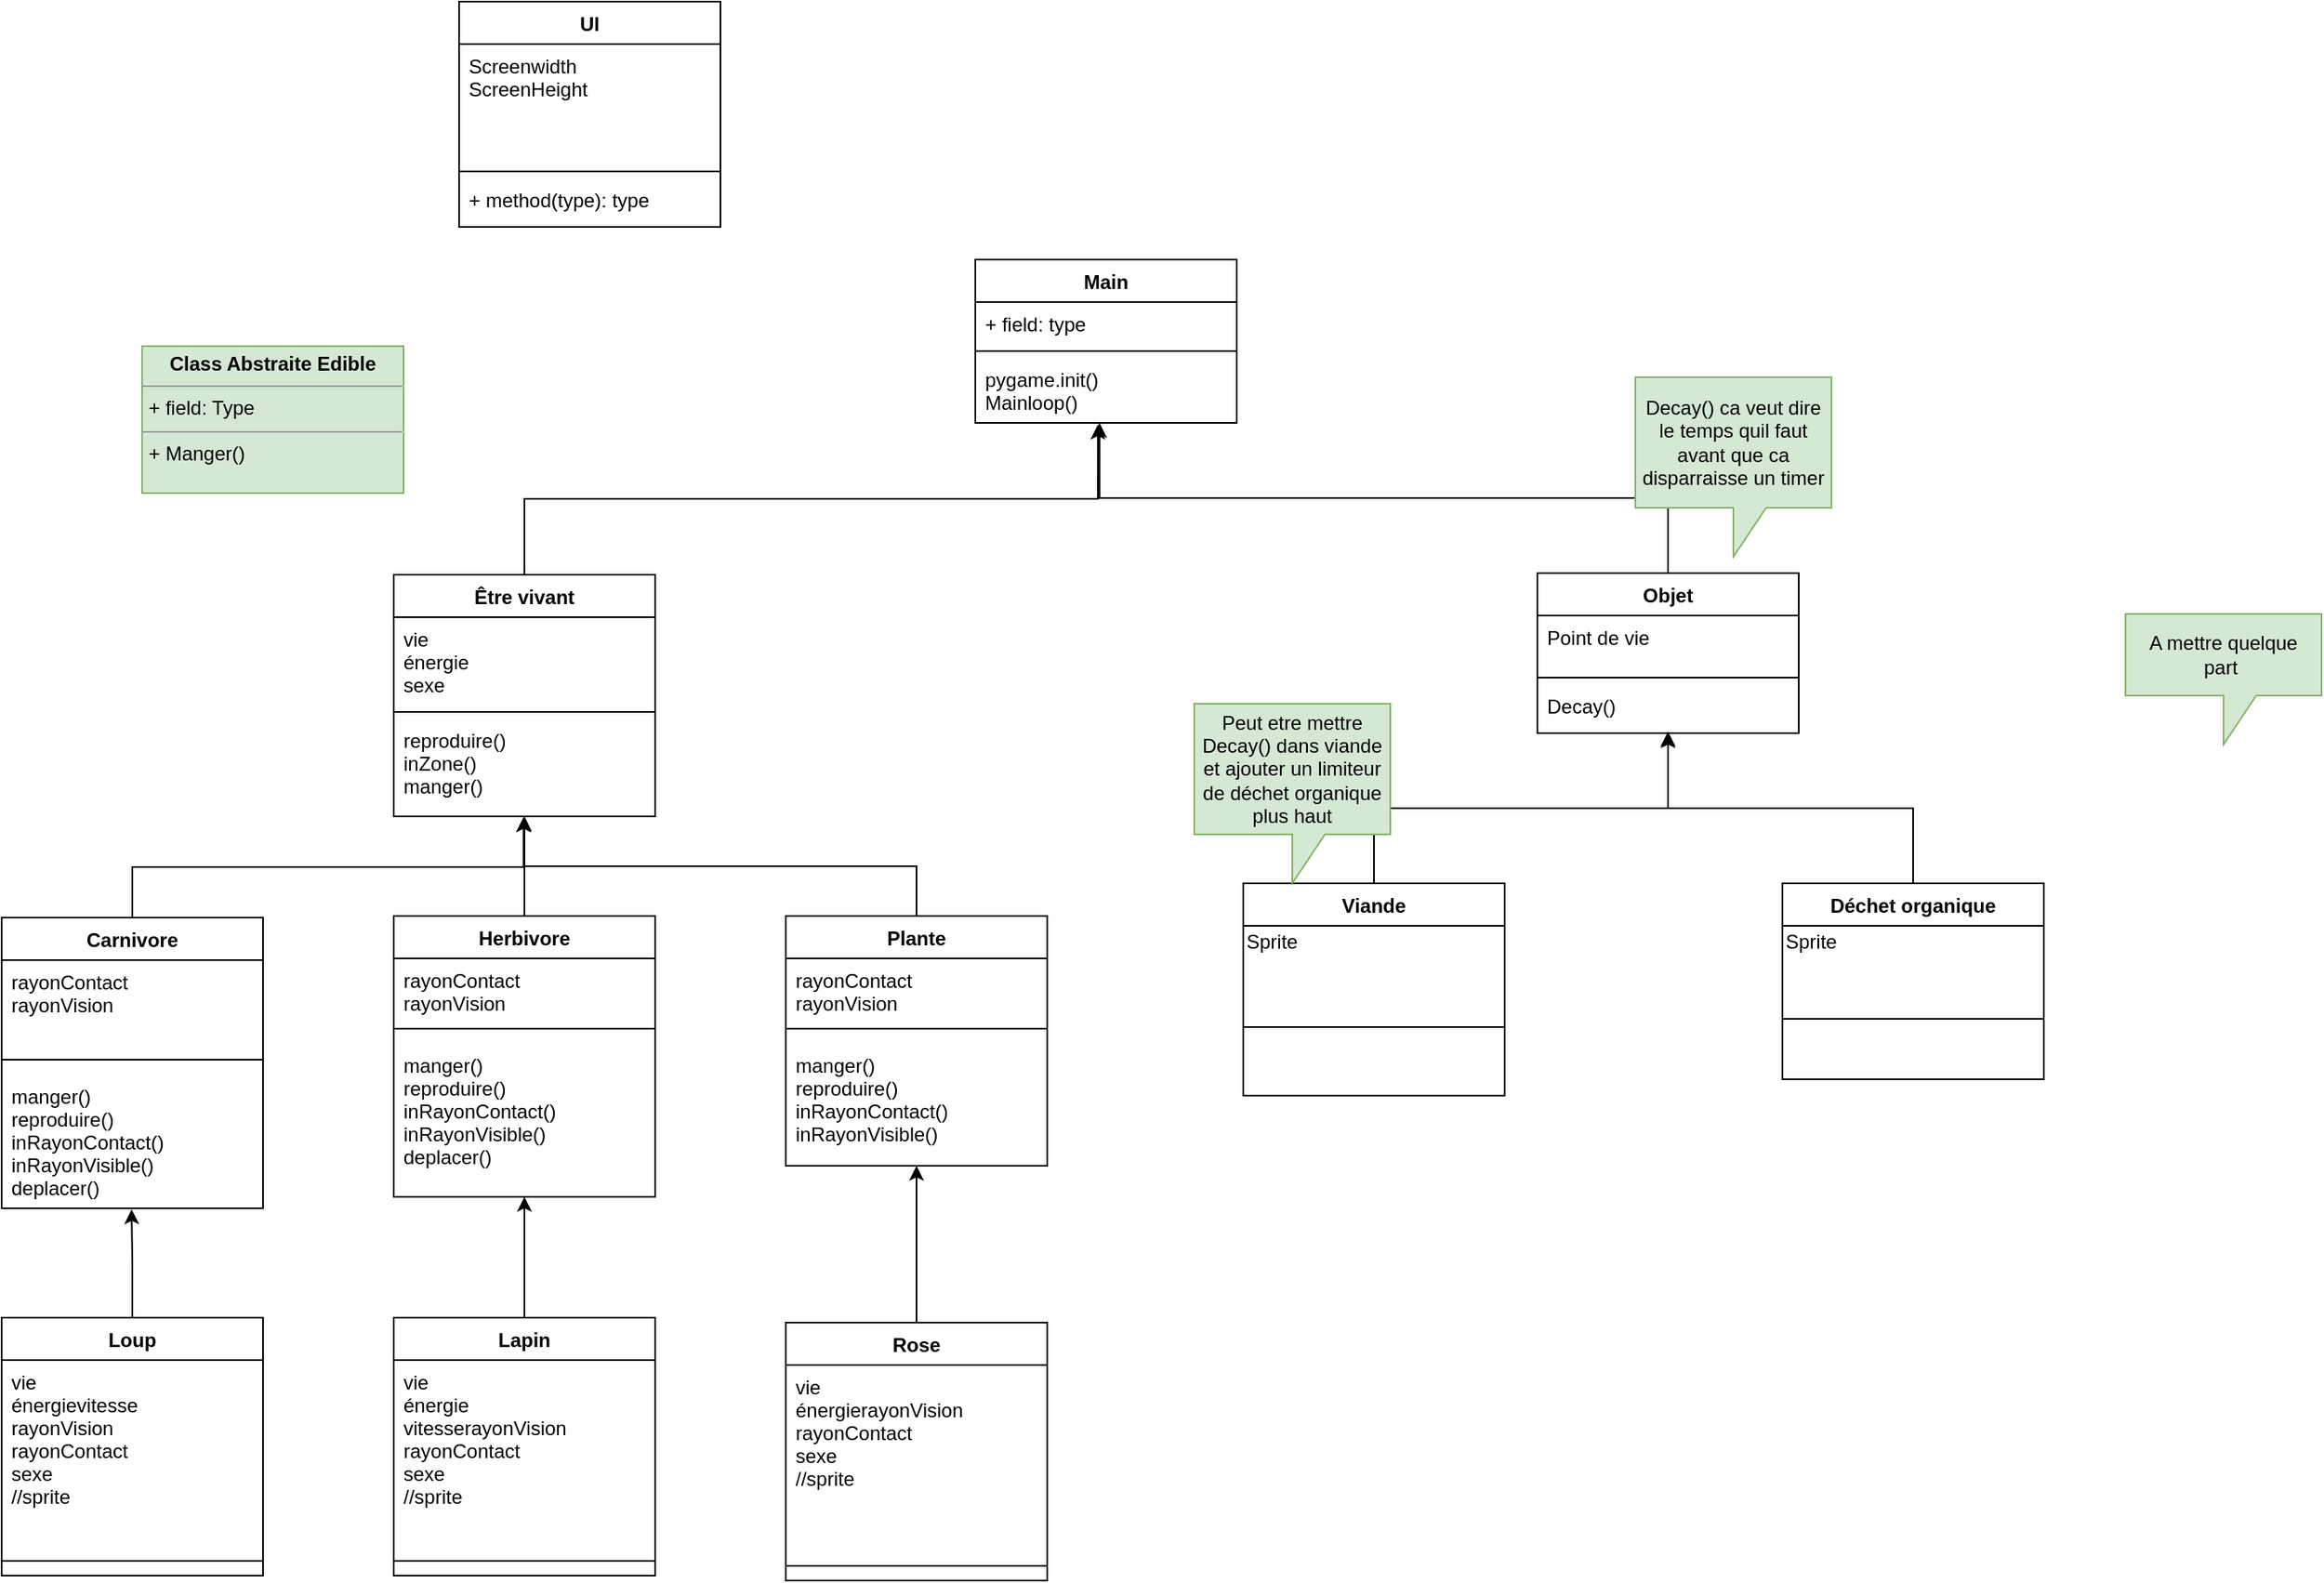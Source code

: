 <mxfile version="15.9.4" type="onedrive"><diagram id="C5RBs43oDa-KdzZeNtuy" name="Page-1"><mxGraphModel dx="2062" dy="1209" grid="0" gridSize="10" guides="1" tooltips="1" connect="1" arrows="1" fold="1" page="1" pageScale="1" pageWidth="2339" pageHeight="3300" background="none" math="0" shadow="0"><root><mxCell id="WIyWlLk6GJQsqaUBKTNV-0"/><mxCell id="WIyWlLk6GJQsqaUBKTNV-1" parent="WIyWlLk6GJQsqaUBKTNV-0"/><mxCell id="qqY5NxQBTnDj3dxJm5_0-12" style="edgeStyle=orthogonalEdgeStyle;orthogonalLoop=1;jettySize=auto;html=1;entryX=0.469;entryY=1.025;entryDx=0;entryDy=0;entryPerimeter=0;rounded=0;" parent="WIyWlLk6GJQsqaUBKTNV-1" source="qqY5NxQBTnDj3dxJm5_0-4" target="qqY5NxQBTnDj3dxJm5_0-77" edge="1"><mxGeometry relative="1" as="geometry"><mxPoint x="1171" y="299" as="targetPoint"/></mxGeometry></mxCell><mxCell id="qqY5NxQBTnDj3dxJm5_0-4" value="Être vivant" style="swimlane;fontStyle=1;align=center;verticalAlign=top;childLayout=stackLayout;horizontal=1;startSize=26;horizontalStack=0;resizeParent=1;resizeParentMax=0;resizeLast=0;collapsible=1;marginBottom=0;rounded=0;" parent="WIyWlLk6GJQsqaUBKTNV-1" vertex="1"><mxGeometry x="700" y="391" width="160" height="148" as="geometry"/></mxCell><mxCell id="qqY5NxQBTnDj3dxJm5_0-5" value="vie&#10;énergie&#10;sexe&#10;" style="text;strokeColor=none;fillColor=none;align=left;verticalAlign=top;spacingLeft=4;spacingRight=4;overflow=hidden;rotatable=0;points=[[0,0.5],[1,0.5]];portConstraint=eastwest;rounded=0;" parent="qqY5NxQBTnDj3dxJm5_0-4" vertex="1"><mxGeometry y="26" width="160" height="54" as="geometry"/></mxCell><mxCell id="qqY5NxQBTnDj3dxJm5_0-6" value="" style="line;strokeWidth=1;fillColor=none;align=left;verticalAlign=middle;spacingTop=-1;spacingLeft=3;spacingRight=3;rotatable=0;labelPosition=right;points=[];portConstraint=eastwest;rounded=0;" parent="qqY5NxQBTnDj3dxJm5_0-4" vertex="1"><mxGeometry y="80" width="160" height="8" as="geometry"/></mxCell><mxCell id="qqY5NxQBTnDj3dxJm5_0-7" value="reproduire()&#10;inZone()&#10;manger()&#10;" style="text;strokeColor=none;fillColor=none;align=left;verticalAlign=top;spacingLeft=4;spacingRight=4;overflow=hidden;rotatable=0;points=[[0,0.5],[1,0.5]];portConstraint=eastwest;rounded=0;" parent="qqY5NxQBTnDj3dxJm5_0-4" vertex="1"><mxGeometry y="88" width="160" height="60" as="geometry"/></mxCell><mxCell id="qqY5NxQBTnDj3dxJm5_0-18" style="edgeStyle=orthogonalEdgeStyle;orthogonalLoop=1;jettySize=auto;html=1;entryX=0.475;entryY=1;entryDx=0;entryDy=0;entryPerimeter=0;rounded=0;" parent="WIyWlLk6GJQsqaUBKTNV-1" source="qqY5NxQBTnDj3dxJm5_0-14" target="qqY5NxQBTnDj3dxJm5_0-77" edge="1"><mxGeometry relative="1" as="geometry"><mxPoint x="1171.32" y="298.49" as="targetPoint"/></mxGeometry></mxCell><mxCell id="qqY5NxQBTnDj3dxJm5_0-14" value="Objet" style="swimlane;fontStyle=1;align=center;verticalAlign=top;childLayout=stackLayout;horizontal=1;startSize=26;horizontalStack=0;resizeParent=1;resizeParentMax=0;resizeLast=0;collapsible=1;marginBottom=0;rounded=0;" parent="WIyWlLk6GJQsqaUBKTNV-1" vertex="1"><mxGeometry x="1400" y="390" width="160" height="98" as="geometry"/></mxCell><mxCell id="qqY5NxQBTnDj3dxJm5_0-15" value="Point de vie&#10;" style="text;strokeColor=none;fillColor=none;align=left;verticalAlign=top;spacingLeft=4;spacingRight=4;overflow=hidden;rotatable=0;points=[[0,0.5],[1,0.5]];portConstraint=eastwest;rounded=0;" parent="qqY5NxQBTnDj3dxJm5_0-14" vertex="1"><mxGeometry y="26" width="160" height="34" as="geometry"/></mxCell><mxCell id="qqY5NxQBTnDj3dxJm5_0-16" value="" style="line;strokeWidth=1;fillColor=none;align=left;verticalAlign=middle;spacingTop=-1;spacingLeft=3;spacingRight=3;rotatable=0;labelPosition=right;points=[];portConstraint=eastwest;rounded=0;" parent="qqY5NxQBTnDj3dxJm5_0-14" vertex="1"><mxGeometry y="60" width="160" height="8" as="geometry"/></mxCell><mxCell id="qqY5NxQBTnDj3dxJm5_0-17" value="Decay()" style="text;strokeColor=none;fillColor=none;align=left;verticalAlign=top;spacingLeft=4;spacingRight=4;overflow=hidden;rotatable=0;points=[[0,0.5],[1,0.5]];portConstraint=eastwest;rounded=0;" parent="qqY5NxQBTnDj3dxJm5_0-14" vertex="1"><mxGeometry y="68" width="160" height="30" as="geometry"/></mxCell><mxCell id="qqY5NxQBTnDj3dxJm5_0-27" style="edgeStyle=orthogonalEdgeStyle;orthogonalLoop=1;jettySize=auto;html=1;entryX=0.497;entryY=1.008;entryDx=0;entryDy=0;entryPerimeter=0;rounded=0;" parent="WIyWlLk6GJQsqaUBKTNV-1" source="qqY5NxQBTnDj3dxJm5_0-23" target="qqY5NxQBTnDj3dxJm5_0-7" edge="1"><mxGeometry relative="1" as="geometry"/></mxCell><mxCell id="qqY5NxQBTnDj3dxJm5_0-23" value="Carnivore" style="swimlane;fontStyle=1;align=center;verticalAlign=top;childLayout=stackLayout;horizontal=1;startSize=26;horizontalStack=0;resizeParent=1;resizeParentMax=0;resizeLast=0;collapsible=1;marginBottom=0;rounded=0;" parent="WIyWlLk6GJQsqaUBKTNV-1" vertex="1"><mxGeometry x="460" y="601" width="160" height="178" as="geometry"/></mxCell><mxCell id="qqY5NxQBTnDj3dxJm5_0-24" value="rayonContact&#10;rayonVision&#10;" style="text;strokeColor=none;fillColor=none;align=left;verticalAlign=top;spacingLeft=4;spacingRight=4;overflow=hidden;rotatable=0;points=[[0,0.5],[1,0.5]];portConstraint=eastwest;rounded=0;" parent="qqY5NxQBTnDj3dxJm5_0-23" vertex="1"><mxGeometry y="26" width="160" height="52" as="geometry"/></mxCell><mxCell id="qqY5NxQBTnDj3dxJm5_0-25" value="" style="line;strokeWidth=1;fillColor=none;align=left;verticalAlign=middle;spacingTop=-1;spacingLeft=3;spacingRight=3;rotatable=0;labelPosition=right;points=[];portConstraint=eastwest;rounded=0;" parent="qqY5NxQBTnDj3dxJm5_0-23" vertex="1"><mxGeometry y="78" width="160" height="18" as="geometry"/></mxCell><mxCell id="qqY5NxQBTnDj3dxJm5_0-26" value="manger()&#10;reproduire()&#10;inRayonContact()&#10;inRayonVisible()&#10;deplacer()&#10;" style="text;strokeColor=none;fillColor=none;align=left;verticalAlign=top;spacingLeft=4;spacingRight=4;overflow=hidden;rotatable=0;points=[[0,0.5],[1,0.5]];portConstraint=eastwest;rounded=0;" parent="qqY5NxQBTnDj3dxJm5_0-23" vertex="1"><mxGeometry y="96" width="160" height="82" as="geometry"/></mxCell><mxCell id="qqY5NxQBTnDj3dxJm5_0-33" style="edgeStyle=orthogonalEdgeStyle;orthogonalLoop=1;jettySize=auto;html=1;entryX=0.5;entryY=1;entryDx=0;entryDy=0;entryPerimeter=0;rounded=0;" parent="WIyWlLk6GJQsqaUBKTNV-1" source="qqY5NxQBTnDj3dxJm5_0-28" target="qqY5NxQBTnDj3dxJm5_0-7" edge="1"><mxGeometry relative="1" as="geometry"/></mxCell><mxCell id="qqY5NxQBTnDj3dxJm5_0-28" value="Herbivore" style="swimlane;fontStyle=1;align=center;verticalAlign=top;childLayout=stackLayout;horizontal=1;startSize=26;horizontalStack=0;resizeParent=1;resizeParentMax=0;resizeLast=0;collapsible=1;marginBottom=0;rounded=0;" parent="WIyWlLk6GJQsqaUBKTNV-1" vertex="1"><mxGeometry x="700" y="600" width="160" height="172" as="geometry"/></mxCell><mxCell id="qqY5NxQBTnDj3dxJm5_0-29" value="rayonContact&#10;rayonVision&#10;&#10;&#10;" style="text;strokeColor=none;fillColor=none;align=left;verticalAlign=top;spacingLeft=4;spacingRight=4;overflow=hidden;rotatable=0;points=[[0,0.5],[1,0.5]];portConstraint=eastwest;rounded=0;" parent="qqY5NxQBTnDj3dxJm5_0-28" vertex="1"><mxGeometry y="26" width="160" height="34" as="geometry"/></mxCell><mxCell id="qqY5NxQBTnDj3dxJm5_0-30" value="" style="line;strokeWidth=1;fillColor=none;align=left;verticalAlign=middle;spacingTop=-1;spacingLeft=3;spacingRight=3;rotatable=0;labelPosition=right;points=[];portConstraint=eastwest;rounded=0;" parent="qqY5NxQBTnDj3dxJm5_0-28" vertex="1"><mxGeometry y="60" width="160" height="18" as="geometry"/></mxCell><mxCell id="qqY5NxQBTnDj3dxJm5_0-31" value="manger()&#10;reproduire()&#10;inRayonContact()&#10;inRayonVisible()&#10;deplacer()&#10;&#10;&#10;" style="text;strokeColor=none;fillColor=none;align=left;verticalAlign=top;spacingLeft=4;spacingRight=4;overflow=hidden;rotatable=0;points=[[0,0.5],[1,0.5]];portConstraint=eastwest;rounded=0;" parent="qqY5NxQBTnDj3dxJm5_0-28" vertex="1"><mxGeometry y="78" width="160" height="94" as="geometry"/></mxCell><mxCell id="qqY5NxQBTnDj3dxJm5_0-38" style="edgeStyle=orthogonalEdgeStyle;orthogonalLoop=1;jettySize=auto;html=1;entryX=0.497;entryY=1.008;entryDx=0;entryDy=0;entryPerimeter=0;rounded=0;" parent="WIyWlLk6GJQsqaUBKTNV-1" source="qqY5NxQBTnDj3dxJm5_0-34" target="qqY5NxQBTnDj3dxJm5_0-7" edge="1"><mxGeometry relative="1" as="geometry"/></mxCell><mxCell id="qqY5NxQBTnDj3dxJm5_0-34" value="Plante" style="swimlane;fontStyle=1;align=center;verticalAlign=top;childLayout=stackLayout;horizontal=1;startSize=26;horizontalStack=0;resizeParent=1;resizeParentMax=0;resizeLast=0;collapsible=1;marginBottom=0;rounded=0;" parent="WIyWlLk6GJQsqaUBKTNV-1" vertex="1"><mxGeometry x="940" y="600" width="160" height="153" as="geometry"/></mxCell><mxCell id="qqY5NxQBTnDj3dxJm5_0-35" value="rayonContact&#10;rayonVision&#10;&#10;&#10;" style="text;strokeColor=none;fillColor=none;align=left;verticalAlign=top;spacingLeft=4;spacingRight=4;overflow=hidden;rotatable=0;points=[[0,0.5],[1,0.5]];portConstraint=eastwest;rounded=0;" parent="qqY5NxQBTnDj3dxJm5_0-34" vertex="1"><mxGeometry y="26" width="160" height="34" as="geometry"/></mxCell><mxCell id="qqY5NxQBTnDj3dxJm5_0-36" value="" style="line;strokeWidth=1;fillColor=none;align=left;verticalAlign=middle;spacingTop=-1;spacingLeft=3;spacingRight=3;rotatable=0;labelPosition=right;points=[];portConstraint=eastwest;rounded=0;" parent="qqY5NxQBTnDj3dxJm5_0-34" vertex="1"><mxGeometry y="60" width="160" height="18" as="geometry"/></mxCell><mxCell id="qqY5NxQBTnDj3dxJm5_0-37" value="manger()&#10;reproduire()&#10;inRayonContact()&#10;inRayonVisible()&#10;&#10;" style="text;strokeColor=none;fillColor=none;align=left;verticalAlign=top;spacingLeft=4;spacingRight=4;overflow=hidden;rotatable=0;points=[[0,0.5],[1,0.5]];portConstraint=eastwest;rounded=0;" parent="qqY5NxQBTnDj3dxJm5_0-34" vertex="1"><mxGeometry y="78" width="160" height="75" as="geometry"/></mxCell><mxCell id="qqY5NxQBTnDj3dxJm5_0-44" style="edgeStyle=orthogonalEdgeStyle;orthogonalLoop=1;jettySize=auto;html=1;entryX=0.5;entryY=0.967;entryDx=0;entryDy=0;entryPerimeter=0;rounded=0;" parent="WIyWlLk6GJQsqaUBKTNV-1" source="qqY5NxQBTnDj3dxJm5_0-39" target="qqY5NxQBTnDj3dxJm5_0-17" edge="1"><mxGeometry relative="1" as="geometry"/></mxCell><mxCell id="qqY5NxQBTnDj3dxJm5_0-39" value="Viande" style="swimlane;fontStyle=1;align=center;verticalAlign=top;childLayout=stackLayout;horizontal=1;startSize=26;horizontalStack=0;resizeParent=1;resizeParentMax=0;resizeLast=0;collapsible=1;marginBottom=0;rounded=0;" parent="WIyWlLk6GJQsqaUBKTNV-1" vertex="1"><mxGeometry x="1220" y="580" width="160" height="130" as="geometry"><mxRectangle x="1220" y="580" width="70" height="26" as="alternateBounds"/></mxGeometry></mxCell><mxCell id="qqY5NxQBTnDj3dxJm5_0-56" value="Sprite" style="text;html=1;align=left;verticalAlign=middle;resizable=0;points=[];autosize=1;strokeColor=none;fillColor=none;rounded=0;" parent="qqY5NxQBTnDj3dxJm5_0-39" vertex="1"><mxGeometry y="26" width="160" height="20" as="geometry"/></mxCell><mxCell id="qqY5NxQBTnDj3dxJm5_0-41" value="" style="line;strokeWidth=1;fillColor=none;align=left;verticalAlign=middle;spacingTop=-1;spacingLeft=3;spacingRight=3;rotatable=0;labelPosition=right;points=[];portConstraint=eastwest;rounded=0;" parent="qqY5NxQBTnDj3dxJm5_0-39" vertex="1"><mxGeometry y="46" width="160" height="84" as="geometry"/></mxCell><mxCell id="qqY5NxQBTnDj3dxJm5_0-49" style="edgeStyle=orthogonalEdgeStyle;orthogonalLoop=1;jettySize=auto;html=1;entryX=0.5;entryY=1;entryDx=0;entryDy=0;rounded=0;" parent="WIyWlLk6GJQsqaUBKTNV-1" source="qqY5NxQBTnDj3dxJm5_0-45" target="qqY5NxQBTnDj3dxJm5_0-14" edge="1"><mxGeometry relative="1" as="geometry"/></mxCell><mxCell id="qqY5NxQBTnDj3dxJm5_0-45" value="Déchet organique" style="swimlane;fontStyle=1;align=center;verticalAlign=top;childLayout=stackLayout;horizontal=1;startSize=26;horizontalStack=0;resizeParent=1;resizeParentMax=0;resizeLast=0;collapsible=1;marginBottom=0;rounded=0;" parent="WIyWlLk6GJQsqaUBKTNV-1" vertex="1"><mxGeometry x="1550" y="580" width="160" height="120" as="geometry"/></mxCell><mxCell id="qqY5NxQBTnDj3dxJm5_0-57" value="Sprite&lt;br&gt;" style="text;html=1;align=left;verticalAlign=middle;resizable=0;points=[];autosize=1;strokeColor=none;fillColor=none;rounded=0;" parent="qqY5NxQBTnDj3dxJm5_0-45" vertex="1"><mxGeometry y="26" width="160" height="20" as="geometry"/></mxCell><mxCell id="qqY5NxQBTnDj3dxJm5_0-47" value="" style="line;strokeWidth=1;fillColor=none;align=left;verticalAlign=middle;spacingTop=-1;spacingLeft=3;spacingRight=3;rotatable=0;labelPosition=right;points=[];portConstraint=eastwest;rounded=0;" parent="qqY5NxQBTnDj3dxJm5_0-45" vertex="1"><mxGeometry y="46" width="160" height="74" as="geometry"/></mxCell><mxCell id="qqY5NxQBTnDj3dxJm5_0-58" style="edgeStyle=orthogonalEdgeStyle;orthogonalLoop=1;jettySize=auto;html=1;entryX=0.497;entryY=1.008;entryDx=0;entryDy=0;entryPerimeter=0;rounded=0;" parent="WIyWlLk6GJQsqaUBKTNV-1" source="qqY5NxQBTnDj3dxJm5_0-50" target="qqY5NxQBTnDj3dxJm5_0-26" edge="1"><mxGeometry relative="1" as="geometry"/></mxCell><mxCell id="qqY5NxQBTnDj3dxJm5_0-50" value="Loup" style="swimlane;fontStyle=1;align=center;verticalAlign=top;childLayout=stackLayout;horizontal=1;startSize=26;horizontalStack=0;resizeParent=1;resizeParentMax=0;resizeLast=0;collapsible=1;marginBottom=0;rounded=0;" parent="WIyWlLk6GJQsqaUBKTNV-1" vertex="1"><mxGeometry x="460" y="846" width="160" height="158" as="geometry"><mxRectangle x="330" y="800" width="60" height="26" as="alternateBounds"/></mxGeometry></mxCell><mxCell id="qqY5NxQBTnDj3dxJm5_0-51" value="vie&#10;énergievitesse&#10;rayonVision&#10;rayonContact&#10;sexe&#10;//sprite" style="text;strokeColor=none;fillColor=none;align=left;verticalAlign=top;spacingLeft=4;spacingRight=4;overflow=hidden;rotatable=0;points=[[0,0.5],[1,0.5]];portConstraint=eastwest;rounded=0;" parent="qqY5NxQBTnDj3dxJm5_0-50" vertex="1"><mxGeometry y="26" width="160" height="114" as="geometry"/></mxCell><mxCell id="qqY5NxQBTnDj3dxJm5_0-52" value="" style="line;strokeWidth=1;fillColor=none;align=left;verticalAlign=middle;spacingTop=-1;spacingLeft=3;spacingRight=3;rotatable=0;labelPosition=right;points=[];portConstraint=eastwest;rounded=0;" parent="qqY5NxQBTnDj3dxJm5_0-50" vertex="1"><mxGeometry y="140" width="160" height="18" as="geometry"/></mxCell><mxCell id="qqY5NxQBTnDj3dxJm5_0-87" style="edgeStyle=orthogonalEdgeStyle;orthogonalLoop=1;jettySize=auto;html=1;entryX=0.5;entryY=1;entryDx=0;entryDy=0;entryPerimeter=0;" parent="WIyWlLk6GJQsqaUBKTNV-1" source="qqY5NxQBTnDj3dxJm5_0-59" target="qqY5NxQBTnDj3dxJm5_0-31" edge="1"><mxGeometry relative="1" as="geometry"/></mxCell><mxCell id="qqY5NxQBTnDj3dxJm5_0-59" value="Lapin" style="swimlane;fontStyle=1;align=center;verticalAlign=top;childLayout=stackLayout;horizontal=1;startSize=26;horizontalStack=0;resizeParent=1;resizeParentMax=0;resizeLast=0;collapsible=1;marginBottom=0;rounded=0;" parent="WIyWlLk6GJQsqaUBKTNV-1" vertex="1"><mxGeometry x="700" y="846" width="160" height="158" as="geometry"/></mxCell><mxCell id="qqY5NxQBTnDj3dxJm5_0-60" value="vie&#10;énergie&#10;vitesserayonVision&#10;rayonContact&#10;sexe&#10;//sprite" style="text;strokeColor=none;fillColor=none;align=left;verticalAlign=top;spacingLeft=4;spacingRight=4;overflow=hidden;rotatable=0;points=[[0,0.5],[1,0.5]];portConstraint=eastwest;rounded=0;" parent="qqY5NxQBTnDj3dxJm5_0-59" vertex="1"><mxGeometry y="26" width="160" height="114" as="geometry"/></mxCell><mxCell id="qqY5NxQBTnDj3dxJm5_0-61" value="" style="line;strokeWidth=1;fillColor=none;align=left;verticalAlign=middle;spacingTop=-1;spacingLeft=3;spacingRight=3;rotatable=0;labelPosition=right;points=[];portConstraint=eastwest;rounded=0;" parent="qqY5NxQBTnDj3dxJm5_0-59" vertex="1"><mxGeometry y="140" width="160" height="18" as="geometry"/></mxCell><mxCell id="qqY5NxQBTnDj3dxJm5_0-89" style="edgeStyle=orthogonalEdgeStyle;orthogonalLoop=1;jettySize=auto;html=1;entryX=0.5;entryY=1;entryDx=0;entryDy=0;entryPerimeter=0;" parent="WIyWlLk6GJQsqaUBKTNV-1" source="qqY5NxQBTnDj3dxJm5_0-65" target="qqY5NxQBTnDj3dxJm5_0-37" edge="1"><mxGeometry relative="1" as="geometry"/></mxCell><mxCell id="qqY5NxQBTnDj3dxJm5_0-65" value="Rose" style="swimlane;fontStyle=1;align=center;verticalAlign=top;childLayout=stackLayout;horizontal=1;startSize=26;horizontalStack=0;resizeParent=1;resizeParentMax=0;resizeLast=0;collapsible=1;marginBottom=0;rounded=0;" parent="WIyWlLk6GJQsqaUBKTNV-1" vertex="1"><mxGeometry x="940" y="849" width="160" height="158" as="geometry"/></mxCell><mxCell id="qqY5NxQBTnDj3dxJm5_0-66" value="vie&#10;énergierayonVision&#10;rayonContact&#10;sexe&#10;//sprite" style="text;strokeColor=none;fillColor=none;align=left;verticalAlign=top;spacingLeft=4;spacingRight=4;overflow=hidden;rotatable=0;points=[[0,0.5],[1,0.5]];portConstraint=eastwest;rounded=0;" parent="qqY5NxQBTnDj3dxJm5_0-65" vertex="1"><mxGeometry y="26" width="160" height="114" as="geometry"/></mxCell><mxCell id="qqY5NxQBTnDj3dxJm5_0-67" value="" style="line;strokeWidth=1;fillColor=none;align=left;verticalAlign=middle;spacingTop=-1;spacingLeft=3;spacingRight=3;rotatable=0;labelPosition=right;points=[];portConstraint=eastwest;rounded=0;" parent="qqY5NxQBTnDj3dxJm5_0-65" vertex="1"><mxGeometry y="140" width="160" height="18" as="geometry"/></mxCell><mxCell id="qqY5NxQBTnDj3dxJm5_0-74" value="Main" style="swimlane;fontStyle=1;align=center;verticalAlign=top;childLayout=stackLayout;horizontal=1;startSize=26;horizontalStack=0;resizeParent=1;resizeParentMax=0;resizeLast=0;collapsible=1;marginBottom=0;rounded=0;" parent="WIyWlLk6GJQsqaUBKTNV-1" vertex="1"><mxGeometry x="1056" y="198" width="160" height="100" as="geometry"/></mxCell><mxCell id="qqY5NxQBTnDj3dxJm5_0-75" value="+ field: type" style="text;strokeColor=none;fillColor=none;align=left;verticalAlign=top;spacingLeft=4;spacingRight=4;overflow=hidden;rotatable=0;points=[[0,0.5],[1,0.5]];portConstraint=eastwest;rounded=0;" parent="qqY5NxQBTnDj3dxJm5_0-74" vertex="1"><mxGeometry y="26" width="160" height="26" as="geometry"/></mxCell><mxCell id="qqY5NxQBTnDj3dxJm5_0-76" value="" style="line;strokeWidth=1;fillColor=none;align=left;verticalAlign=middle;spacingTop=-1;spacingLeft=3;spacingRight=3;rotatable=0;labelPosition=right;points=[];portConstraint=eastwest;rounded=0;" parent="qqY5NxQBTnDj3dxJm5_0-74" vertex="1"><mxGeometry y="52" width="160" height="8" as="geometry"/></mxCell><mxCell id="qqY5NxQBTnDj3dxJm5_0-77" value="pygame.init()&#10;Mainloop()" style="text;strokeColor=none;fillColor=none;align=left;verticalAlign=top;spacingLeft=4;spacingRight=4;overflow=hidden;rotatable=0;points=[[0,0.5],[1,0.5]];portConstraint=eastwest;rounded=0;" parent="qqY5NxQBTnDj3dxJm5_0-74" vertex="1"><mxGeometry y="60" width="160" height="40" as="geometry"/></mxCell><mxCell id="qqY5NxQBTnDj3dxJm5_0-78" value="UI" style="swimlane;fontStyle=1;align=center;verticalAlign=top;childLayout=stackLayout;horizontal=1;startSize=26;horizontalStack=0;resizeParent=1;resizeParentMax=0;resizeLast=0;collapsible=1;marginBottom=0;rounded=0;" parent="WIyWlLk6GJQsqaUBKTNV-1" vertex="1"><mxGeometry x="740" y="40" width="160" height="138" as="geometry"/></mxCell><mxCell id="qqY5NxQBTnDj3dxJm5_0-79" value="Screenwidth&#10;ScreenHeight" style="text;strokeColor=none;fillColor=none;align=left;verticalAlign=top;spacingLeft=4;spacingRight=4;overflow=hidden;rotatable=0;points=[[0,0.5],[1,0.5]];portConstraint=eastwest;rounded=0;" parent="qqY5NxQBTnDj3dxJm5_0-78" vertex="1"><mxGeometry y="26" width="160" height="74" as="geometry"/></mxCell><mxCell id="qqY5NxQBTnDj3dxJm5_0-80" value="" style="line;strokeWidth=1;fillColor=none;align=left;verticalAlign=middle;spacingTop=-1;spacingLeft=3;spacingRight=3;rotatable=0;labelPosition=right;points=[];portConstraint=eastwest;rounded=0;" parent="qqY5NxQBTnDj3dxJm5_0-78" vertex="1"><mxGeometry y="100" width="160" height="8" as="geometry"/></mxCell><mxCell id="qqY5NxQBTnDj3dxJm5_0-81" value="+ method(type): type" style="text;strokeColor=none;fillColor=none;align=left;verticalAlign=top;spacingLeft=4;spacingRight=4;overflow=hidden;rotatable=0;points=[[0,0.5],[1,0.5]];portConstraint=eastwest;rounded=0;" parent="qqY5NxQBTnDj3dxJm5_0-78" vertex="1"><mxGeometry y="108" width="160" height="30" as="geometry"/></mxCell><mxCell id="qqY5NxQBTnDj3dxJm5_0-83" value="&lt;p style=&quot;margin: 0px ; margin-top: 4px ; text-align: center&quot;&gt;&lt;b&gt;Class Abstraite Edible&lt;/b&gt;&lt;/p&gt;&lt;hr size=&quot;1&quot;&gt;&lt;p style=&quot;margin: 0px ; margin-left: 4px&quot;&gt;+ field: Type&lt;/p&gt;&lt;hr size=&quot;1&quot;&gt;&lt;p style=&quot;margin: 0px ; margin-left: 4px&quot;&gt;+ Manger()&lt;/p&gt;" style="verticalAlign=top;align=left;overflow=fill;fontSize=12;fontFamily=Helvetica;html=1;fillColor=#d5e8d4;strokeColor=#82b366;" parent="WIyWlLk6GJQsqaUBKTNV-1" vertex="1"><mxGeometry x="546" y="251" width="160" height="90" as="geometry"/></mxCell><mxCell id="qqY5NxQBTnDj3dxJm5_0-92" value="A mettre quelque part&amp;nbsp;" style="shape=callout;whiteSpace=wrap;html=1;perimeter=calloutPerimeter;fillColor=#d5e8d4;strokeColor=#82b366;" parent="WIyWlLk6GJQsqaUBKTNV-1" vertex="1"><mxGeometry x="1760" y="415" width="120" height="80" as="geometry"/></mxCell><mxCell id="qqY5NxQBTnDj3dxJm5_0-96" value="Peut etre mettre Decay() dans viande et ajouter un limiteur de déchet organique plus haut" style="shape=callout;whiteSpace=wrap;html=1;perimeter=calloutPerimeter;fillColor=#d5e8d4;strokeColor=#82b366;" parent="WIyWlLk6GJQsqaUBKTNV-1" vertex="1"><mxGeometry x="1190" y="470" width="120" height="110" as="geometry"/></mxCell><mxCell id="qqY5NxQBTnDj3dxJm5_0-98" value="Decay() ca veut dire le temps quil faut avant que ca disparraisse un timer" style="shape=callout;whiteSpace=wrap;html=1;perimeter=calloutPerimeter;fillColor=#d5e8d4;strokeColor=#82b366;" parent="WIyWlLk6GJQsqaUBKTNV-1" vertex="1"><mxGeometry x="1460" y="270" width="120" height="110" as="geometry"/></mxCell></root></mxGraphModel></diagram></mxfile>